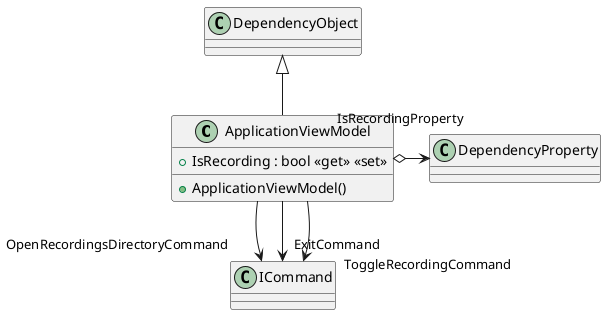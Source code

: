 @startuml
class ApplicationViewModel {
    + ApplicationViewModel()
    + IsRecording : bool <<get>> <<set>>
}
DependencyObject <|-- ApplicationViewModel
ApplicationViewModel --> "OpenRecordingsDirectoryCommand" ICommand
ApplicationViewModel --> "ExitCommand" ICommand
ApplicationViewModel --> "ToggleRecordingCommand" ICommand
ApplicationViewModel o-> "IsRecordingProperty" DependencyProperty
@enduml
